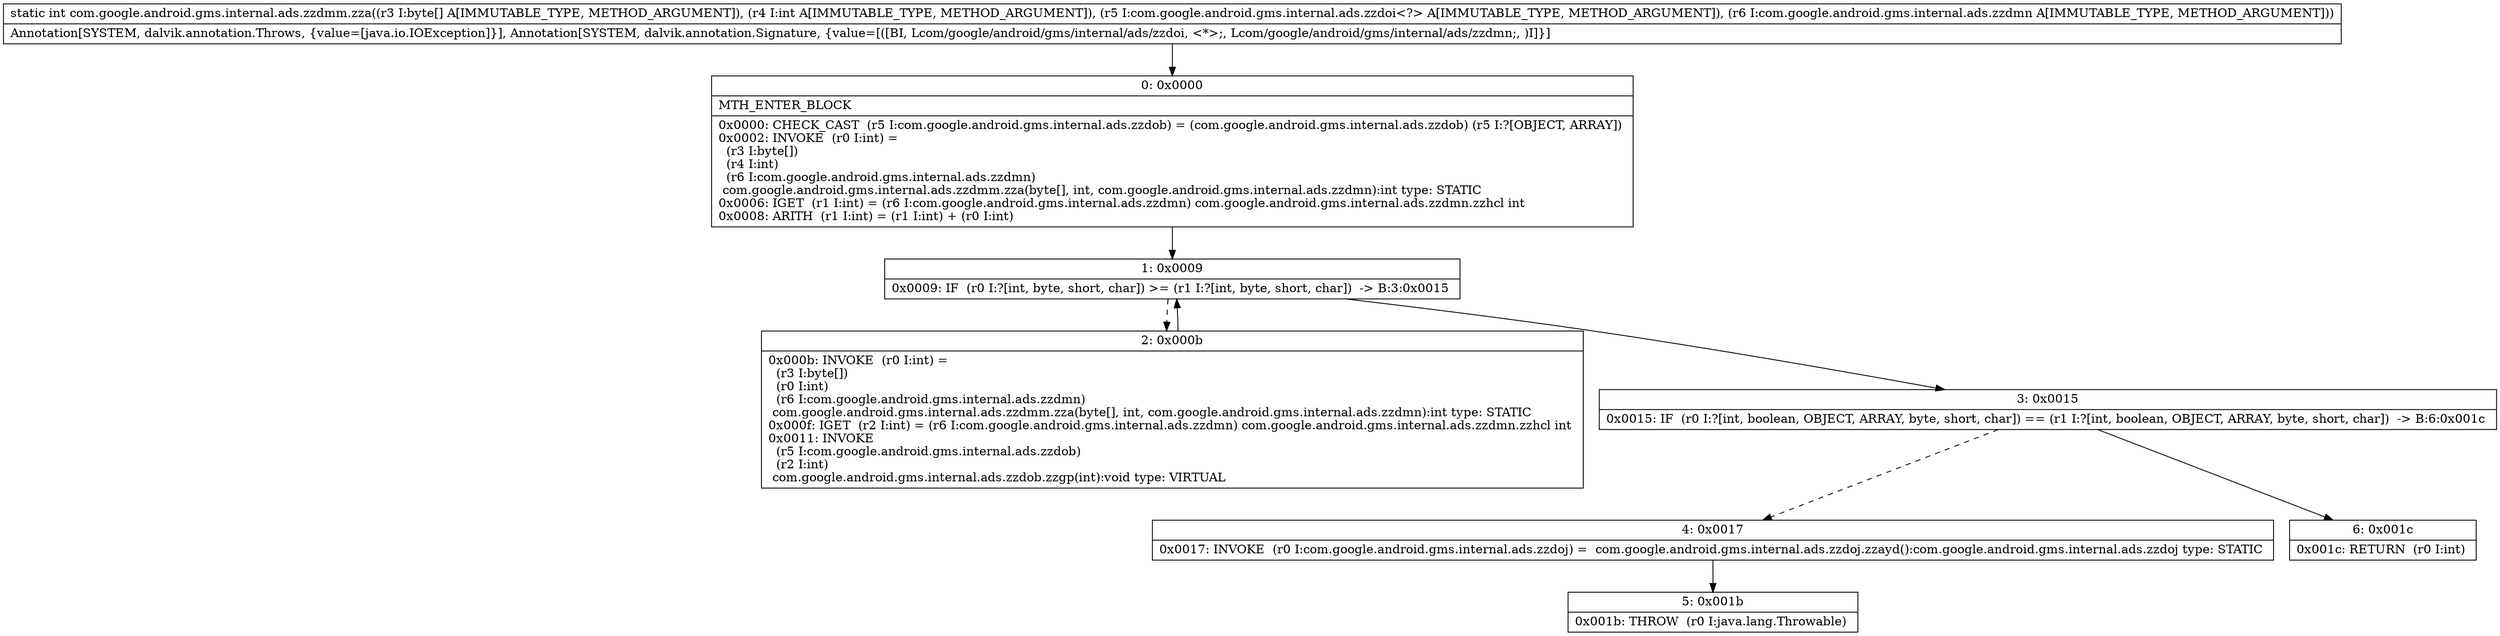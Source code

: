 digraph "CFG forcom.google.android.gms.internal.ads.zzdmm.zza([BILcom\/google\/android\/gms\/internal\/ads\/zzdoi;Lcom\/google\/android\/gms\/internal\/ads\/zzdmn;)I" {
Node_0 [shape=record,label="{0\:\ 0x0000|MTH_ENTER_BLOCK\l|0x0000: CHECK_CAST  (r5 I:com.google.android.gms.internal.ads.zzdob) = (com.google.android.gms.internal.ads.zzdob) (r5 I:?[OBJECT, ARRAY]) \l0x0002: INVOKE  (r0 I:int) = \l  (r3 I:byte[])\l  (r4 I:int)\l  (r6 I:com.google.android.gms.internal.ads.zzdmn)\l com.google.android.gms.internal.ads.zzdmm.zza(byte[], int, com.google.android.gms.internal.ads.zzdmn):int type: STATIC \l0x0006: IGET  (r1 I:int) = (r6 I:com.google.android.gms.internal.ads.zzdmn) com.google.android.gms.internal.ads.zzdmn.zzhcl int \l0x0008: ARITH  (r1 I:int) = (r1 I:int) + (r0 I:int) \l}"];
Node_1 [shape=record,label="{1\:\ 0x0009|0x0009: IF  (r0 I:?[int, byte, short, char]) \>= (r1 I:?[int, byte, short, char])  \-\> B:3:0x0015 \l}"];
Node_2 [shape=record,label="{2\:\ 0x000b|0x000b: INVOKE  (r0 I:int) = \l  (r3 I:byte[])\l  (r0 I:int)\l  (r6 I:com.google.android.gms.internal.ads.zzdmn)\l com.google.android.gms.internal.ads.zzdmm.zza(byte[], int, com.google.android.gms.internal.ads.zzdmn):int type: STATIC \l0x000f: IGET  (r2 I:int) = (r6 I:com.google.android.gms.internal.ads.zzdmn) com.google.android.gms.internal.ads.zzdmn.zzhcl int \l0x0011: INVOKE  \l  (r5 I:com.google.android.gms.internal.ads.zzdob)\l  (r2 I:int)\l com.google.android.gms.internal.ads.zzdob.zzgp(int):void type: VIRTUAL \l}"];
Node_3 [shape=record,label="{3\:\ 0x0015|0x0015: IF  (r0 I:?[int, boolean, OBJECT, ARRAY, byte, short, char]) == (r1 I:?[int, boolean, OBJECT, ARRAY, byte, short, char])  \-\> B:6:0x001c \l}"];
Node_4 [shape=record,label="{4\:\ 0x0017|0x0017: INVOKE  (r0 I:com.google.android.gms.internal.ads.zzdoj) =  com.google.android.gms.internal.ads.zzdoj.zzayd():com.google.android.gms.internal.ads.zzdoj type: STATIC \l}"];
Node_5 [shape=record,label="{5\:\ 0x001b|0x001b: THROW  (r0 I:java.lang.Throwable) \l}"];
Node_6 [shape=record,label="{6\:\ 0x001c|0x001c: RETURN  (r0 I:int) \l}"];
MethodNode[shape=record,label="{static int com.google.android.gms.internal.ads.zzdmm.zza((r3 I:byte[] A[IMMUTABLE_TYPE, METHOD_ARGUMENT]), (r4 I:int A[IMMUTABLE_TYPE, METHOD_ARGUMENT]), (r5 I:com.google.android.gms.internal.ads.zzdoi\<?\> A[IMMUTABLE_TYPE, METHOD_ARGUMENT]), (r6 I:com.google.android.gms.internal.ads.zzdmn A[IMMUTABLE_TYPE, METHOD_ARGUMENT]))  | Annotation[SYSTEM, dalvik.annotation.Throws, \{value=[java.io.IOException]\}], Annotation[SYSTEM, dalvik.annotation.Signature, \{value=[([BI, Lcom\/google\/android\/gms\/internal\/ads\/zzdoi, \<*\>;, Lcom\/google\/android\/gms\/internal\/ads\/zzdmn;, )I]\}]\l}"];
MethodNode -> Node_0;
Node_0 -> Node_1;
Node_1 -> Node_2[style=dashed];
Node_1 -> Node_3;
Node_2 -> Node_1;
Node_3 -> Node_4[style=dashed];
Node_3 -> Node_6;
Node_4 -> Node_5;
}

